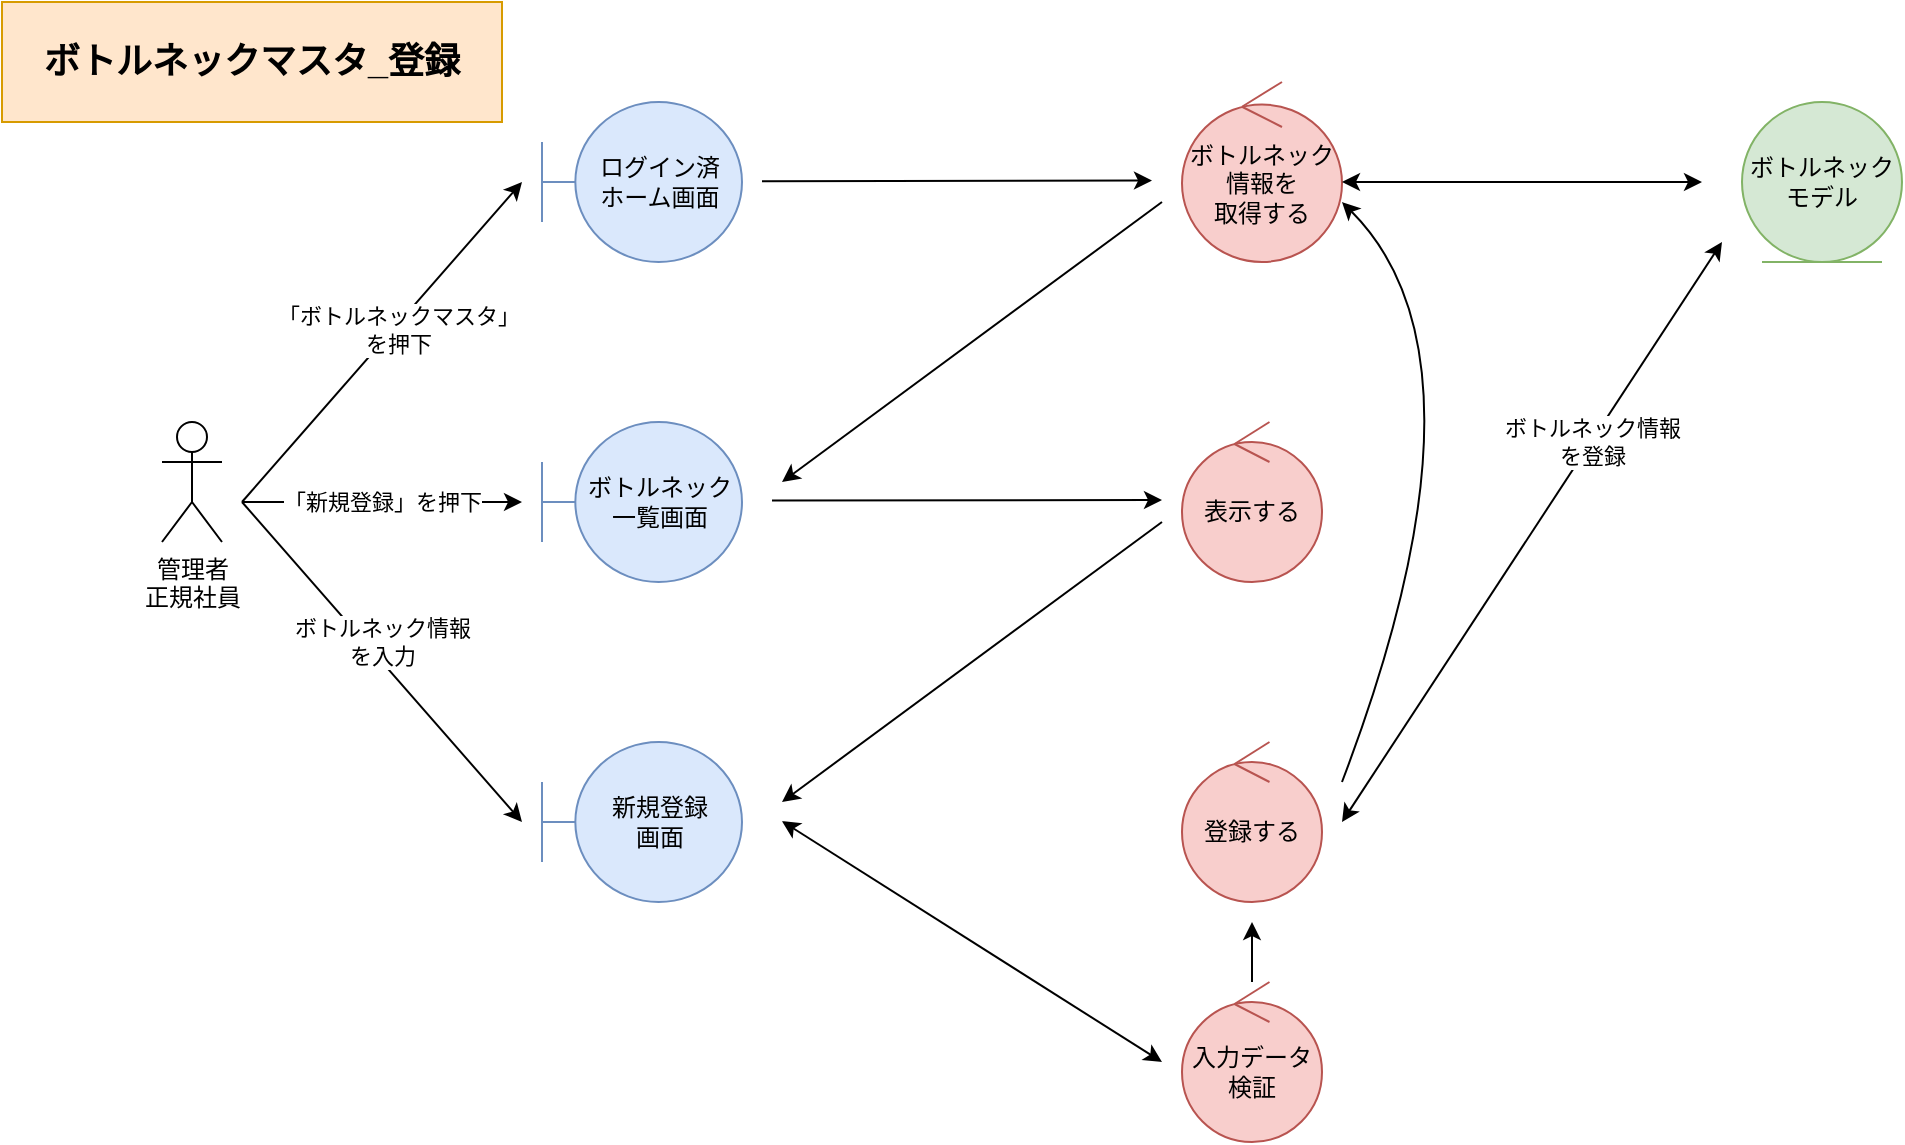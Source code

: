 <mxfile>
    <diagram id="ZfAqjgIprXz8obR3iNaF" name="*ボトルネックマスタ_登録">
        <mxGraphModel dx="1428" dy="459" grid="1" gridSize="10" guides="1" tooltips="1" connect="1" arrows="1" fold="1" page="0" pageScale="1" pageWidth="827" pageHeight="1169" math="0" shadow="0">
            <root>
                <mxCell id="0"/>
                <mxCell id="1" parent="0"/>
                <mxCell id="OsoxZK7iBsJ-Jq_3ZF_z-1" value="管理者&lt;br&gt;正規社員" style="shape=umlActor;verticalLabelPosition=bottom;verticalAlign=top;html=1;" vertex="1" parent="1">
                    <mxGeometry x="-70" y="280" width="30" height="60" as="geometry"/>
                </mxCell>
                <mxCell id="OsoxZK7iBsJ-Jq_3ZF_z-2" value="ログイン済&lt;br&gt;ホーム画面" style="shape=umlBoundary;whiteSpace=wrap;html=1;fillColor=#dae8fc;strokeColor=#6c8ebf;" vertex="1" parent="1">
                    <mxGeometry x="120" y="120" width="100" height="80" as="geometry"/>
                </mxCell>
                <mxCell id="OsoxZK7iBsJ-Jq_3ZF_z-3" value="ボトルネック&lt;br&gt;一覧画面" style="shape=umlBoundary;whiteSpace=wrap;html=1;fillColor=#dae8fc;strokeColor=#6c8ebf;" vertex="1" parent="1">
                    <mxGeometry x="120" y="280" width="100" height="80" as="geometry"/>
                </mxCell>
                <mxCell id="OsoxZK7iBsJ-Jq_3ZF_z-4" value="新規登録&lt;br&gt;画面" style="shape=umlBoundary;whiteSpace=wrap;html=1;fillColor=#dae8fc;strokeColor=#6c8ebf;" vertex="1" parent="1">
                    <mxGeometry x="120" y="440" width="100" height="80" as="geometry"/>
                </mxCell>
                <mxCell id="OsoxZK7iBsJ-Jq_3ZF_z-5" value="ボトルネック&lt;br&gt;情報を&lt;br&gt;取得する" style="ellipse;shape=umlControl;whiteSpace=wrap;html=1;fillColor=#f8cecc;strokeColor=#b85450;" vertex="1" parent="1">
                    <mxGeometry x="440" y="110" width="80" height="90" as="geometry"/>
                </mxCell>
                <mxCell id="OsoxZK7iBsJ-Jq_3ZF_z-6" value="ボトルネック&lt;br&gt;モデル" style="ellipse;shape=umlEntity;whiteSpace=wrap;html=1;fillColor=#d5e8d4;strokeColor=#82b366;" vertex="1" parent="1">
                    <mxGeometry x="720" y="120" width="80" height="80" as="geometry"/>
                </mxCell>
                <mxCell id="OsoxZK7iBsJ-Jq_3ZF_z-7" value="表示する" style="ellipse;shape=umlControl;whiteSpace=wrap;html=1;fillColor=#f8cecc;strokeColor=#b85450;" vertex="1" parent="1">
                    <mxGeometry x="440" y="280" width="70" height="80" as="geometry"/>
                </mxCell>
                <mxCell id="OsoxZK7iBsJ-Jq_3ZF_z-8" value="" style="endArrow=classic;html=1;rounded=0;" edge="1" parent="1">
                    <mxGeometry width="50" height="50" relative="1" as="geometry">
                        <mxPoint x="235" y="319.29" as="sourcePoint"/>
                        <mxPoint x="430" y="319" as="targetPoint"/>
                    </mxGeometry>
                </mxCell>
                <mxCell id="OsoxZK7iBsJ-Jq_3ZF_z-9" value="" style="endArrow=classic;html=1;rounded=0;" edge="1" parent="1">
                    <mxGeometry width="50" height="50" relative="1" as="geometry">
                        <mxPoint x="-30" y="320" as="sourcePoint"/>
                        <mxPoint x="110" y="160" as="targetPoint"/>
                    </mxGeometry>
                </mxCell>
                <mxCell id="OsoxZK7iBsJ-Jq_3ZF_z-10" value="「ボトルネックマスタ」&lt;br&gt;を押下" style="edgeLabel;html=1;align=center;verticalAlign=middle;resizable=0;points=[];" vertex="1" connectable="0" parent="OsoxZK7iBsJ-Jq_3ZF_z-9">
                    <mxGeometry x="0.212" y="-2" relative="1" as="geometry">
                        <mxPoint x="-9" y="10" as="offset"/>
                    </mxGeometry>
                </mxCell>
                <mxCell id="OsoxZK7iBsJ-Jq_3ZF_z-11" value="" style="endArrow=classic;html=1;rounded=0;" edge="1" parent="1">
                    <mxGeometry width="50" height="50" relative="1" as="geometry">
                        <mxPoint x="-30" y="320" as="sourcePoint"/>
                        <mxPoint x="110" y="480" as="targetPoint"/>
                    </mxGeometry>
                </mxCell>
                <mxCell id="OsoxZK7iBsJ-Jq_3ZF_z-12" value="ボトルネック情報&lt;br&gt;を入力" style="edgeLabel;html=1;align=center;verticalAlign=middle;resizable=0;points=[];" vertex="1" connectable="0" parent="OsoxZK7iBsJ-Jq_3ZF_z-11">
                    <mxGeometry x="-0.227" y="-2" relative="1" as="geometry">
                        <mxPoint x="17" y="7" as="offset"/>
                    </mxGeometry>
                </mxCell>
                <mxCell id="OsoxZK7iBsJ-Jq_3ZF_z-13" value="" style="endArrow=classic;html=1;rounded=0;" edge="1" parent="1">
                    <mxGeometry width="50" height="50" relative="1" as="geometry">
                        <mxPoint x="-30" y="320" as="sourcePoint"/>
                        <mxPoint x="110" y="320" as="targetPoint"/>
                    </mxGeometry>
                </mxCell>
                <mxCell id="OsoxZK7iBsJ-Jq_3ZF_z-14" value="「新規登録」を押下" style="edgeLabel;html=1;align=center;verticalAlign=middle;resizable=0;points=[];" vertex="1" connectable="0" parent="OsoxZK7iBsJ-Jq_3ZF_z-13">
                    <mxGeometry x="-0.341" y="-4" relative="1" as="geometry">
                        <mxPoint x="24" y="-4" as="offset"/>
                    </mxGeometry>
                </mxCell>
                <mxCell id="OsoxZK7iBsJ-Jq_3ZF_z-15" value="" style="endArrow=classic;html=1;rounded=0;startArrow=classic;startFill=1;" edge="1" parent="1">
                    <mxGeometry width="50" height="50" relative="1" as="geometry">
                        <mxPoint x="520" y="160" as="sourcePoint"/>
                        <mxPoint x="700" y="160" as="targetPoint"/>
                    </mxGeometry>
                </mxCell>
                <mxCell id="OsoxZK7iBsJ-Jq_3ZF_z-16" value="" style="endArrow=classic;html=1;rounded=0;" edge="1" parent="1">
                    <mxGeometry width="50" height="50" relative="1" as="geometry">
                        <mxPoint x="230" y="159.58" as="sourcePoint"/>
                        <mxPoint x="425" y="159.29" as="targetPoint"/>
                    </mxGeometry>
                </mxCell>
                <mxCell id="OsoxZK7iBsJ-Jq_3ZF_z-17" value="" style="endArrow=classic;html=1;rounded=0;" edge="1" parent="1">
                    <mxGeometry width="50" height="50" relative="1" as="geometry">
                        <mxPoint x="430" y="170" as="sourcePoint"/>
                        <mxPoint x="240" y="310" as="targetPoint"/>
                    </mxGeometry>
                </mxCell>
                <mxCell id="OsoxZK7iBsJ-Jq_3ZF_z-18" value="" style="endArrow=classic;html=1;rounded=0;" edge="1" parent="1">
                    <mxGeometry width="50" height="50" relative="1" as="geometry">
                        <mxPoint x="430" y="330" as="sourcePoint"/>
                        <mxPoint x="240" y="470" as="targetPoint"/>
                    </mxGeometry>
                </mxCell>
                <mxCell id="OsoxZK7iBsJ-Jq_3ZF_z-19" value="" style="endArrow=classic;html=1;rounded=0;startArrow=classic;startFill=1;" edge="1" parent="1">
                    <mxGeometry width="50" height="50" relative="1" as="geometry">
                        <mxPoint x="240" y="479.58" as="sourcePoint"/>
                        <mxPoint x="430" y="600" as="targetPoint"/>
                    </mxGeometry>
                </mxCell>
                <mxCell id="OsoxZK7iBsJ-Jq_3ZF_z-20" value="" style="endArrow=classic;html=1;rounded=0;startArrow=classic;startFill=1;" edge="1" parent="1">
                    <mxGeometry width="50" height="50" relative="1" as="geometry">
                        <mxPoint x="520" y="480" as="sourcePoint"/>
                        <mxPoint x="710" y="190" as="targetPoint"/>
                    </mxGeometry>
                </mxCell>
                <mxCell id="OsoxZK7iBsJ-Jq_3ZF_z-21" value="ボトルネック情報&lt;br&gt;を登録" style="edgeLabel;html=1;align=center;verticalAlign=middle;resizable=0;points=[];" vertex="1" connectable="0" parent="OsoxZK7iBsJ-Jq_3ZF_z-20">
                    <mxGeometry x="0.318" y="-1" relative="1" as="geometry">
                        <mxPoint x="-1" as="offset"/>
                    </mxGeometry>
                </mxCell>
                <mxCell id="OsoxZK7iBsJ-Jq_3ZF_z-22" value="ボトルネックマスタ_登録" style="rounded=0;whiteSpace=wrap;html=1;fillColor=#ffe6cc;strokeColor=#d79b00;fontStyle=1;fontSize=18;" vertex="1" parent="1">
                    <mxGeometry x="-150" y="70" width="250" height="60" as="geometry"/>
                </mxCell>
                <mxCell id="OsoxZK7iBsJ-Jq_3ZF_z-23" value="入力データ検証" style="ellipse;shape=umlControl;whiteSpace=wrap;html=1;fillColor=#f8cecc;strokeColor=#b85450;" vertex="1" parent="1">
                    <mxGeometry x="440" y="560" width="70" height="80" as="geometry"/>
                </mxCell>
                <mxCell id="OsoxZK7iBsJ-Jq_3ZF_z-24" value="登録する" style="ellipse;shape=umlControl;whiteSpace=wrap;html=1;fillColor=#f8cecc;strokeColor=#b85450;" vertex="1" parent="1">
                    <mxGeometry x="440" y="440" width="70" height="80" as="geometry"/>
                </mxCell>
                <mxCell id="OsoxZK7iBsJ-Jq_3ZF_z-25" value="" style="endArrow=classic;html=1;rounded=0;" edge="1" parent="1" source="OsoxZK7iBsJ-Jq_3ZF_z-23">
                    <mxGeometry width="50" height="50" relative="1" as="geometry">
                        <mxPoint x="475" y="550" as="sourcePoint"/>
                        <mxPoint x="475" y="530" as="targetPoint"/>
                    </mxGeometry>
                </mxCell>
                <mxCell id="OsoxZK7iBsJ-Jq_3ZF_z-26" value="" style="curved=1;endArrow=classic;html=1;rounded=0;" edge="1" parent="1">
                    <mxGeometry width="50" height="50" relative="1" as="geometry">
                        <mxPoint x="520" y="460" as="sourcePoint"/>
                        <mxPoint x="520" y="170" as="targetPoint"/>
                        <Array as="points">
                            <mxPoint x="600" y="250"/>
                        </Array>
                    </mxGeometry>
                </mxCell>
            </root>
        </mxGraphModel>
    </diagram>
    <diagram name="*ボトルネックマスタ_参照" id="51jvoeVAOOU93NOwMk4s">
        <mxGraphModel dx="1428" dy="459" grid="1" gridSize="10" guides="1" tooltips="1" connect="1" arrows="1" fold="1" page="0" pageScale="1" pageWidth="827" pageHeight="1169" math="0" shadow="0">
            <root>
                <mxCell id="xLGzg63mB8Dj9gTOUTyu-0"/>
                <mxCell id="xLGzg63mB8Dj9gTOUTyu-1" parent="xLGzg63mB8Dj9gTOUTyu-0"/>
                <mxCell id="W3s7HI0xKzoNgR-u1J_f-0" value="ログイン済&lt;br&gt;ホーム画面" style="shape=umlBoundary;whiteSpace=wrap;html=1;fillColor=#dae8fc;strokeColor=#6c8ebf;" parent="xLGzg63mB8Dj9gTOUTyu-1" vertex="1">
                    <mxGeometry x="120" y="120" width="100" height="80" as="geometry"/>
                </mxCell>
                <mxCell id="W3s7HI0xKzoNgR-u1J_f-1" value="詳細画面" style="shape=umlBoundary;whiteSpace=wrap;html=1;fillColor=#dae8fc;strokeColor=#6c8ebf;" parent="xLGzg63mB8Dj9gTOUTyu-1" vertex="1">
                    <mxGeometry x="120" y="440" width="100" height="80" as="geometry"/>
                </mxCell>
                <mxCell id="W3s7HI0xKzoNgR-u1J_f-2" value="ボトルネック&lt;br&gt;モデル" style="ellipse;shape=umlEntity;whiteSpace=wrap;html=1;fillColor=#d5e8d4;strokeColor=#82b366;" parent="xLGzg63mB8Dj9gTOUTyu-1" vertex="1">
                    <mxGeometry x="720" y="200" width="80" height="80" as="geometry"/>
                </mxCell>
                <mxCell id="W3s7HI0xKzoNgR-u1J_f-3" value="表示する" style="ellipse;shape=umlControl;whiteSpace=wrap;html=1;fillColor=#f8cecc;strokeColor=#b85450;" parent="xLGzg63mB8Dj9gTOUTyu-1" vertex="1">
                    <mxGeometry x="440" y="280" width="70" height="80" as="geometry"/>
                </mxCell>
                <mxCell id="W3s7HI0xKzoNgR-u1J_f-4" value="" style="endArrow=classic;html=1;rounded=0;" parent="xLGzg63mB8Dj9gTOUTyu-1" edge="1">
                    <mxGeometry width="50" height="50" relative="1" as="geometry">
                        <mxPoint x="240" y="159.17" as="sourcePoint"/>
                        <mxPoint x="430" y="159.0" as="targetPoint"/>
                    </mxGeometry>
                </mxCell>
                <mxCell id="W3s7HI0xKzoNgR-u1J_f-5" value="" style="endArrow=classic;html=1;rounded=0;startArrow=classic;startFill=1;" parent="xLGzg63mB8Dj9gTOUTyu-1" edge="1">
                    <mxGeometry width="50" height="50" relative="1" as="geometry">
                        <mxPoint x="520" y="160.0" as="sourcePoint"/>
                        <mxPoint x="710.0" y="240" as="targetPoint"/>
                    </mxGeometry>
                </mxCell>
                <mxCell id="W3s7HI0xKzoNgR-u1J_f-6" value="" style="endArrow=none;html=1;rounded=0;jumpStyle=none;startArrow=classic;startFill=1;endFill=0;" parent="xLGzg63mB8Dj9gTOUTyu-1" edge="1">
                    <mxGeometry width="50" height="50" relative="1" as="geometry">
                        <mxPoint x="430" y="320" as="sourcePoint"/>
                        <mxPoint x="240" y="320" as="targetPoint"/>
                    </mxGeometry>
                </mxCell>
                <mxCell id="W3s7HI0xKzoNgR-u1J_f-7" value="" style="endArrow=classic;html=1;rounded=0;" parent="xLGzg63mB8Dj9gTOUTyu-1" edge="1">
                    <mxGeometry width="50" height="50" relative="1" as="geometry">
                        <mxPoint x="430" y="170" as="sourcePoint"/>
                        <mxPoint x="240" y="310" as="targetPoint"/>
                    </mxGeometry>
                </mxCell>
                <mxCell id="W3s7HI0xKzoNgR-u1J_f-8" value="" style="endArrow=none;html=1;rounded=0;jumpStyle=none;startArrow=classic;startFill=1;endFill=0;" parent="xLGzg63mB8Dj9gTOUTyu-1" edge="1">
                    <mxGeometry width="50" height="50" relative="1" as="geometry">
                        <mxPoint x="240" y="480" as="sourcePoint"/>
                        <mxPoint x="430" y="330" as="targetPoint"/>
                    </mxGeometry>
                </mxCell>
                <mxCell id="W3s7HI0xKzoNgR-u1J_f-9" value="ベンチマーク&lt;br&gt;情報一覧画面" style="shape=umlBoundary;whiteSpace=wrap;html=1;fillColor=#dae8fc;strokeColor=#6c8ebf;" parent="xLGzg63mB8Dj9gTOUTyu-1" vertex="1">
                    <mxGeometry x="120" y="280" width="100" height="80" as="geometry"/>
                </mxCell>
                <mxCell id="W3s7HI0xKzoNgR-u1J_f-10" value="ボトルネック&lt;br&gt;情報を&lt;br&gt;取得する" style="ellipse;shape=umlControl;whiteSpace=wrap;html=1;fillColor=#f8cecc;strokeColor=#b85450;" parent="xLGzg63mB8Dj9gTOUTyu-1" vertex="1">
                    <mxGeometry x="440" y="110" width="80" height="90" as="geometry"/>
                </mxCell>
                <mxCell id="W3s7HI0xKzoNgR-u1J_f-11" value="ボトルネックマスタ_参照" style="rounded=0;whiteSpace=wrap;html=1;fillColor=#ffe6cc;strokeColor=#d79b00;fontStyle=1;fontSize=18;" parent="xLGzg63mB8Dj9gTOUTyu-1" vertex="1">
                    <mxGeometry x="-159" y="77" width="250" height="60" as="geometry"/>
                </mxCell>
                <mxCell id="W3s7HI0xKzoNgR-u1J_f-12" value="管理者&lt;br&gt;正規社員" style="shape=umlActor;verticalLabelPosition=bottom;verticalAlign=top;html=1;" parent="xLGzg63mB8Dj9gTOUTyu-1" vertex="1">
                    <mxGeometry x="-70" y="280" width="30" height="60" as="geometry"/>
                </mxCell>
                <mxCell id="W3s7HI0xKzoNgR-u1J_f-13" value="" style="endArrow=classic;html=1;rounded=0;" parent="xLGzg63mB8Dj9gTOUTyu-1" edge="1">
                    <mxGeometry width="50" height="50" relative="1" as="geometry">
                        <mxPoint x="-30" y="320" as="sourcePoint"/>
                        <mxPoint x="110" y="160" as="targetPoint"/>
                    </mxGeometry>
                </mxCell>
                <mxCell id="W3s7HI0xKzoNgR-u1J_f-15" value="" style="endArrow=classic;html=1;rounded=0;" parent="xLGzg63mB8Dj9gTOUTyu-1" edge="1">
                    <mxGeometry width="50" height="50" relative="1" as="geometry">
                        <mxPoint x="-30" y="320" as="sourcePoint"/>
                        <mxPoint x="110" y="480" as="targetPoint"/>
                    </mxGeometry>
                </mxCell>
                <mxCell id="W3s7HI0xKzoNgR-u1J_f-16" value="" style="endArrow=classic;html=1;rounded=0;" parent="xLGzg63mB8Dj9gTOUTyu-1" edge="1">
                    <mxGeometry width="50" height="50" relative="1" as="geometry">
                        <mxPoint x="-30" y="320" as="sourcePoint"/>
                        <mxPoint x="110" y="320" as="targetPoint"/>
                    </mxGeometry>
                </mxCell>
                <mxCell id="W3s7HI0xKzoNgR-u1J_f-17" value="ベンチマーク情報&lt;br&gt;を選択" style="edgeLabel;html=1;align=center;verticalAlign=middle;resizable=0;points=[];" parent="W3s7HI0xKzoNgR-u1J_f-16" vertex="1" connectable="0">
                    <mxGeometry x="0.324" y="1" relative="1" as="geometry">
                        <mxPoint x="-13" y="1" as="offset"/>
                    </mxGeometry>
                </mxCell>
                <mxCell id="W3s7HI0xKzoNgR-u1J_f-19" value="" style="endArrow=classic;html=1;rounded=0;startArrow=classic;startFill=1;" parent="xLGzg63mB8Dj9gTOUTyu-1" edge="1">
                    <mxGeometry width="50" height="50" relative="1" as="geometry">
                        <mxPoint x="520" y="160" as="sourcePoint"/>
                        <mxPoint x="710" y="240" as="targetPoint"/>
                    </mxGeometry>
                </mxCell>
                <mxCell id="ZyK_K5tscx5wD3__upGy-6" value="ボトルネック&lt;br&gt;一覧画面" style="shape=umlBoundary;whiteSpace=wrap;html=1;fillColor=#dae8fc;strokeColor=#6c8ebf;" vertex="1" parent="xLGzg63mB8Dj9gTOUTyu-1">
                    <mxGeometry x="120" y="279.87" width="100" height="80" as="geometry"/>
                </mxCell>
                <mxCell id="ZyK_K5tscx5wD3__upGy-7" value="「ボトルネックマスタ」&lt;br&gt;を押下" style="edgeLabel;html=1;align=center;verticalAlign=middle;resizable=0;points=[];" vertex="1" connectable="0" parent="xLGzg63mB8Dj9gTOUTyu-1">
                    <mxGeometry x="47.452" y="234.105" as="geometry"/>
                </mxCell>
                <mxCell id="ZyK_K5tscx5wD3__upGy-8" value="ボトルネック情報&lt;br&gt;を入力" style="edgeLabel;html=1;align=center;verticalAlign=middle;resizable=0;points=[];" vertex="1" connectable="0" parent="xLGzg63mB8Dj9gTOUTyu-1">
                    <mxGeometry x="39.492" y="389.898" as="geometry"/>
                </mxCell>
            </root>
        </mxGraphModel>
    </diagram>
    <diagram name="*ボトルネックマスタ_編集" id="tjeRAA3svHqC6jtXwj8Z">
        <mxGraphModel dx="1428" dy="459" grid="1" gridSize="10" guides="1" tooltips="1" connect="1" arrows="1" fold="1" page="0" pageScale="1" pageWidth="827" pageHeight="1169" math="0" shadow="0">
            <root>
                <mxCell id="Ggikftgo85Y8MTTUeSxJ-0"/>
                <mxCell id="Ggikftgo85Y8MTTUeSxJ-1" parent="Ggikftgo85Y8MTTUeSxJ-0"/>
                <mxCell id="x7neyK6-fn2vUHiJfY85-0" value="ログイン済&lt;br&gt;ホーム画面" style="shape=umlBoundary;whiteSpace=wrap;html=1;fillColor=#dae8fc;strokeColor=#6c8ebf;" parent="Ggikftgo85Y8MTTUeSxJ-1" vertex="1">
                    <mxGeometry x="120" y="120" width="100" height="80" as="geometry"/>
                </mxCell>
                <mxCell id="x7neyK6-fn2vUHiJfY85-1" value="詳細画面" style="shape=umlBoundary;whiteSpace=wrap;html=1;fillColor=#dae8fc;strokeColor=#6c8ebf;" parent="Ggikftgo85Y8MTTUeSxJ-1" vertex="1">
                    <mxGeometry x="120" y="440" width="100" height="80" as="geometry"/>
                </mxCell>
                <mxCell id="x7neyK6-fn2vUHiJfY85-2" value="ボトルネック&lt;br&gt;モデル" style="ellipse;shape=umlEntity;whiteSpace=wrap;html=1;fillColor=#d5e8d4;strokeColor=#82b366;" parent="Ggikftgo85Y8MTTUeSxJ-1" vertex="1">
                    <mxGeometry x="720" y="200" width="80" height="80" as="geometry"/>
                </mxCell>
                <mxCell id="x7neyK6-fn2vUHiJfY85-3" value="表示する" style="ellipse;shape=umlControl;whiteSpace=wrap;html=1;fillColor=#f8cecc;strokeColor=#b85450;" parent="Ggikftgo85Y8MTTUeSxJ-1" vertex="1">
                    <mxGeometry x="440" y="280" width="70" height="80" as="geometry"/>
                </mxCell>
                <mxCell id="x7neyK6-fn2vUHiJfY85-4" value="" style="endArrow=classic;html=1;rounded=0;" parent="Ggikftgo85Y8MTTUeSxJ-1" edge="1">
                    <mxGeometry width="50" height="50" relative="1" as="geometry">
                        <mxPoint x="240" y="159.17" as="sourcePoint"/>
                        <mxPoint x="430" y="159.0" as="targetPoint"/>
                    </mxGeometry>
                </mxCell>
                <mxCell id="x7neyK6-fn2vUHiJfY85-5" value="" style="endArrow=classic;html=1;rounded=0;startArrow=classic;startFill=1;" parent="Ggikftgo85Y8MTTUeSxJ-1" edge="1">
                    <mxGeometry width="50" height="50" relative="1" as="geometry">
                        <mxPoint x="520" y="160.0" as="sourcePoint"/>
                        <mxPoint x="710.0" y="240.0" as="targetPoint"/>
                    </mxGeometry>
                </mxCell>
                <mxCell id="x7neyK6-fn2vUHiJfY85-6" value="" style="endArrow=none;html=1;rounded=0;jumpStyle=none;startArrow=classic;startFill=1;endFill=0;" parent="Ggikftgo85Y8MTTUeSxJ-1" edge="1">
                    <mxGeometry width="50" height="50" relative="1" as="geometry">
                        <mxPoint x="430" y="320" as="sourcePoint"/>
                        <mxPoint x="240" y="320" as="targetPoint"/>
                    </mxGeometry>
                </mxCell>
                <mxCell id="x7neyK6-fn2vUHiJfY85-7" value="" style="endArrow=classic;html=1;rounded=0;" parent="Ggikftgo85Y8MTTUeSxJ-1" edge="1">
                    <mxGeometry width="50" height="50" relative="1" as="geometry">
                        <mxPoint x="430" y="170.0" as="sourcePoint"/>
                        <mxPoint x="240" y="310" as="targetPoint"/>
                    </mxGeometry>
                </mxCell>
                <mxCell id="x7neyK6-fn2vUHiJfY85-8" value="" style="endArrow=classic;html=1;rounded=0;jumpStyle=none;startArrow=classic;startFill=1;endFill=1;" parent="Ggikftgo85Y8MTTUeSxJ-1" edge="1">
                    <mxGeometry width="50" height="50" relative="1" as="geometry">
                        <mxPoint x="240" y="480" as="sourcePoint"/>
                        <mxPoint x="430" y="330" as="targetPoint"/>
                    </mxGeometry>
                </mxCell>
                <mxCell id="x7neyK6-fn2vUHiJfY85-9" value="ベンチマーク&lt;br&gt;情報一覧画面" style="shape=umlBoundary;whiteSpace=wrap;html=1;fillColor=#dae8fc;strokeColor=#6c8ebf;" parent="Ggikftgo85Y8MTTUeSxJ-1" vertex="1">
                    <mxGeometry x="120" y="280" width="100" height="80" as="geometry"/>
                </mxCell>
                <mxCell id="x7neyK6-fn2vUHiJfY85-10" value="ボトルネック情報&lt;br&gt;を取得する" style="ellipse;shape=umlControl;whiteSpace=wrap;html=1;fillColor=#f8cecc;strokeColor=#b85450;" parent="Ggikftgo85Y8MTTUeSxJ-1" vertex="1">
                    <mxGeometry x="440" y="110" width="80" height="90" as="geometry"/>
                </mxCell>
                <mxCell id="x7neyK6-fn2vUHiJfY85-11" value="編集画面" style="shape=umlBoundary;whiteSpace=wrap;html=1;fillColor=#dae8fc;strokeColor=#6c8ebf;" parent="Ggikftgo85Y8MTTUeSxJ-1" vertex="1">
                    <mxGeometry x="120" y="600" width="100" height="80" as="geometry"/>
                </mxCell>
                <mxCell id="x7neyK6-fn2vUHiJfY85-12" value="" style="endArrow=none;html=1;rounded=0;jumpStyle=none;startArrow=classic;startFill=1;endFill=0;" parent="Ggikftgo85Y8MTTUeSxJ-1" edge="1">
                    <mxGeometry width="50" height="50" relative="1" as="geometry">
                        <mxPoint x="240" y="630" as="sourcePoint"/>
                        <mxPoint x="430" y="340" as="targetPoint"/>
                    </mxGeometry>
                </mxCell>
                <mxCell id="x7neyK6-fn2vUHiJfY85-13" value="" style="endArrow=classic;html=1;rounded=0;" parent="Ggikftgo85Y8MTTUeSxJ-1" edge="1">
                    <mxGeometry width="50" height="50" relative="1" as="geometry">
                        <mxPoint x="-30" y="320" as="sourcePoint"/>
                        <mxPoint x="110" y="640" as="targetPoint"/>
                    </mxGeometry>
                </mxCell>
                <mxCell id="x7neyK6-fn2vUHiJfY85-15" value="入力データを検証する" style="ellipse;shape=umlControl;whiteSpace=wrap;html=1;fillColor=#f8cecc;strokeColor=#b85450;" parent="Ggikftgo85Y8MTTUeSxJ-1" vertex="1">
                    <mxGeometry x="440" y="600" width="70" height="80" as="geometry"/>
                </mxCell>
                <mxCell id="x7neyK6-fn2vUHiJfY85-16" value="更新する" style="ellipse;shape=umlControl;whiteSpace=wrap;html=1;fillColor=#f8cecc;strokeColor=#b85450;" parent="Ggikftgo85Y8MTTUeSxJ-1" vertex="1">
                    <mxGeometry x="440" y="440" width="70" height="80" as="geometry"/>
                </mxCell>
                <mxCell id="x7neyK6-fn2vUHiJfY85-17" value="" style="endArrow=classic;html=1;rounded=0;jumpStyle=none;startArrow=classic;startFill=1;endFill=1;" parent="Ggikftgo85Y8MTTUeSxJ-1" edge="1">
                    <mxGeometry width="50" height="50" relative="1" as="geometry">
                        <mxPoint x="240" y="640" as="sourcePoint"/>
                        <mxPoint x="430" y="640" as="targetPoint"/>
                    </mxGeometry>
                </mxCell>
                <mxCell id="x7neyK6-fn2vUHiJfY85-18" value="" style="endArrow=none;html=1;rounded=0;jumpStyle=none;startArrow=classic;startFill=1;endFill=0;" parent="Ggikftgo85Y8MTTUeSxJ-1" edge="1">
                    <mxGeometry width="50" height="50" relative="1" as="geometry">
                        <mxPoint x="475" y="530" as="sourcePoint"/>
                        <mxPoint x="475" y="590" as="targetPoint"/>
                    </mxGeometry>
                </mxCell>
                <mxCell id="x7neyK6-fn2vUHiJfY85-19" value="" style="endArrow=classic;html=1;rounded=0;jumpStyle=none;startArrow=classic;startFill=1;endFill=1;" parent="Ggikftgo85Y8MTTUeSxJ-1" edge="1">
                    <mxGeometry width="50" height="50" relative="1" as="geometry">
                        <mxPoint x="710" y="250" as="sourcePoint"/>
                        <mxPoint x="520" y="480" as="targetPoint"/>
                    </mxGeometry>
                </mxCell>
                <mxCell id="x7neyK6-fn2vUHiJfY85-20" value="ボトルネック情報&lt;br&gt;を更新" style="edgeLabel;html=1;align=center;verticalAlign=middle;resizable=0;points=[];" parent="x7neyK6-fn2vUHiJfY85-19" vertex="1" connectable="0">
                    <mxGeometry x="-0.216" y="4" relative="1" as="geometry">
                        <mxPoint x="-1" as="offset"/>
                    </mxGeometry>
                </mxCell>
                <mxCell id="x7neyK6-fn2vUHiJfY85-21" value="" style="endArrow=classic;html=1;rounded=0;jumpStyle=arc;" parent="Ggikftgo85Y8MTTUeSxJ-1" edge="1">
                    <mxGeometry width="50" height="50" relative="1" as="geometry">
                        <mxPoint x="430" y="180" as="sourcePoint"/>
                        <mxPoint x="240" y="470" as="targetPoint"/>
                    </mxGeometry>
                </mxCell>
                <mxCell id="x7neyK6-fn2vUHiJfY85-22" value="ボトルネックマスタ_編集" style="rounded=0;whiteSpace=wrap;html=1;fillColor=#ffe6cc;strokeColor=#d79b00;fontStyle=1;fontSize=18;" parent="Ggikftgo85Y8MTTUeSxJ-1" vertex="1">
                    <mxGeometry x="-160" y="60" width="250" height="60" as="geometry"/>
                </mxCell>
                <mxCell id="x7neyK6-fn2vUHiJfY85-23" value="管理者&lt;br&gt;正規社員" style="shape=umlActor;verticalLabelPosition=bottom;verticalAlign=top;html=1;" parent="Ggikftgo85Y8MTTUeSxJ-1" vertex="1">
                    <mxGeometry x="-70" y="280" width="30" height="60" as="geometry"/>
                </mxCell>
                <mxCell id="x7neyK6-fn2vUHiJfY85-24" value="" style="endArrow=classic;html=1;rounded=0;" parent="Ggikftgo85Y8MTTUeSxJ-1" edge="1">
                    <mxGeometry width="50" height="50" relative="1" as="geometry">
                        <mxPoint x="-30" y="320" as="sourcePoint"/>
                        <mxPoint x="110" y="160" as="targetPoint"/>
                    </mxGeometry>
                </mxCell>
                <mxCell id="x7neyK6-fn2vUHiJfY85-26" value="" style="endArrow=classic;html=1;rounded=0;" parent="Ggikftgo85Y8MTTUeSxJ-1" edge="1">
                    <mxGeometry width="50" height="50" relative="1" as="geometry">
                        <mxPoint x="-30" y="320" as="sourcePoint"/>
                        <mxPoint x="110" y="480" as="targetPoint"/>
                    </mxGeometry>
                </mxCell>
                <mxCell id="x7neyK6-fn2vUHiJfY85-27" value="「編集」を押下" style="edgeLabel;html=1;align=center;verticalAlign=middle;resizable=0;points=[];" parent="x7neyK6-fn2vUHiJfY85-26" vertex="1" connectable="0">
                    <mxGeometry x="0.153" y="1" relative="1" as="geometry">
                        <mxPoint x="1" as="offset"/>
                    </mxGeometry>
                </mxCell>
                <mxCell id="x7neyK6-fn2vUHiJfY85-28" value="" style="endArrow=classic;html=1;rounded=0;" parent="Ggikftgo85Y8MTTUeSxJ-1" edge="1">
                    <mxGeometry width="50" height="50" relative="1" as="geometry">
                        <mxPoint x="-30" y="320" as="sourcePoint"/>
                        <mxPoint x="110" y="320" as="targetPoint"/>
                    </mxGeometry>
                </mxCell>
                <mxCell id="x7neyK6-fn2vUHiJfY85-29" value="ボトルネック情報&lt;br&gt;を選択" style="edgeLabel;html=1;align=center;verticalAlign=middle;resizable=0;points=[];" parent="x7neyK6-fn2vUHiJfY85-28" vertex="1" connectable="0">
                    <mxGeometry x="0.548" y="-1" relative="1" as="geometry">
                        <mxPoint x="-38" y="-1" as="offset"/>
                    </mxGeometry>
                </mxCell>
                <mxCell id="x7neyK6-fn2vUHiJfY85-30" value="" style="curved=1;endArrow=classic;html=1;rounded=0;" parent="Ggikftgo85Y8MTTUeSxJ-1" edge="1">
                    <mxGeometry width="50" height="50" relative="1" as="geometry">
                        <mxPoint x="520" y="460" as="sourcePoint"/>
                        <mxPoint x="520" y="170" as="targetPoint"/>
                        <Array as="points">
                            <mxPoint x="600" y="250"/>
                        </Array>
                    </mxGeometry>
                </mxCell>
                <mxCell id="x7neyK6-fn2vUHiJfY85-32" value="" style="endArrow=classic;html=1;rounded=0;startArrow=classic;startFill=1;" parent="Ggikftgo85Y8MTTUeSxJ-1" edge="1">
                    <mxGeometry width="50" height="50" relative="1" as="geometry">
                        <mxPoint x="520" y="160" as="sourcePoint"/>
                        <mxPoint x="710" y="240" as="targetPoint"/>
                    </mxGeometry>
                </mxCell>
                <mxCell id="KnLcznkfzEurvnosmP6W-3" value="ボトルネック&lt;br&gt;一覧画面" style="shape=umlBoundary;whiteSpace=wrap;html=1;fillColor=#dae8fc;strokeColor=#6c8ebf;" vertex="1" parent="Ggikftgo85Y8MTTUeSxJ-1">
                    <mxGeometry x="120" y="279.87" width="100" height="80" as="geometry"/>
                </mxCell>
                <mxCell id="KnLcznkfzEurvnosmP6W-4" value="「ボトルネックマスタ」&lt;br&gt;を押下" style="edgeLabel;html=1;align=center;verticalAlign=middle;resizable=0;points=[];" vertex="1" connectable="0" parent="Ggikftgo85Y8MTTUeSxJ-1">
                    <mxGeometry x="47.452" y="234.105" as="geometry"/>
                </mxCell>
                <mxCell id="KnLcznkfzEurvnosmP6W-5" value="ボトルネック情報&lt;br&gt;を入力" style="edgeLabel;html=1;align=center;verticalAlign=middle;resizable=0;points=[];" vertex="1" connectable="0" parent="Ggikftgo85Y8MTTUeSxJ-1">
                    <mxGeometry x="39.492" y="389.898" as="geometry">
                        <mxPoint x="20" y="131" as="offset"/>
                    </mxGeometry>
                </mxCell>
            </root>
        </mxGraphModel>
    </diagram>
    <diagram name="*ボトルネックマスタ_削除" id="8xSgPIeDdL2duc1b9KSj">
        <mxGraphModel dx="1428" dy="459" grid="1" gridSize="10" guides="1" tooltips="1" connect="1" arrows="1" fold="1" page="0" pageScale="1" pageWidth="827" pageHeight="1169" math="0" shadow="0">
            <root>
                <mxCell id="2YAb4AV9WROivaMRSA2u-0"/>
                <mxCell id="2YAb4AV9WROivaMRSA2u-1" parent="2YAb4AV9WROivaMRSA2u-0"/>
                <mxCell id="OePwCM_2csQdwaXa9fcp-0" value="ログイン済&lt;br&gt;ホーム画面" style="shape=umlBoundary;whiteSpace=wrap;html=1;fillColor=#dae8fc;strokeColor=#6c8ebf;" parent="2YAb4AV9WROivaMRSA2u-1" vertex="1">
                    <mxGeometry x="120" y="120" width="100" height="80" as="geometry"/>
                </mxCell>
                <mxCell id="OePwCM_2csQdwaXa9fcp-1" value="詳細画面" style="shape=umlBoundary;whiteSpace=wrap;html=1;fillColor=#dae8fc;strokeColor=#6c8ebf;" parent="2YAb4AV9WROivaMRSA2u-1" vertex="1">
                    <mxGeometry x="120" y="440" width="100" height="80" as="geometry"/>
                </mxCell>
                <mxCell id="OePwCM_2csQdwaXa9fcp-2" value="ボトルネック&lt;br&gt;モデル" style="ellipse;shape=umlEntity;whiteSpace=wrap;html=1;fillColor=#d5e8d4;strokeColor=#82b366;" parent="2YAb4AV9WROivaMRSA2u-1" vertex="1">
                    <mxGeometry x="720" y="200" width="80" height="80" as="geometry"/>
                </mxCell>
                <mxCell id="OePwCM_2csQdwaXa9fcp-3" value="表示する" style="ellipse;shape=umlControl;whiteSpace=wrap;html=1;fillColor=#f8cecc;strokeColor=#b85450;" parent="2YAb4AV9WROivaMRSA2u-1" vertex="1">
                    <mxGeometry x="440" y="280" width="70" height="80" as="geometry"/>
                </mxCell>
                <mxCell id="OePwCM_2csQdwaXa9fcp-4" value="" style="endArrow=classic;html=1;rounded=0;" parent="2YAb4AV9WROivaMRSA2u-1" edge="1">
                    <mxGeometry width="50" height="50" relative="1" as="geometry">
                        <mxPoint x="240" y="159.17" as="sourcePoint"/>
                        <mxPoint x="430" y="159" as="targetPoint"/>
                    </mxGeometry>
                </mxCell>
                <mxCell id="OePwCM_2csQdwaXa9fcp-5" value="" style="endArrow=classic;html=1;rounded=0;startArrow=classic;startFill=1;" parent="2YAb4AV9WROivaMRSA2u-1" edge="1">
                    <mxGeometry width="50" height="50" relative="1" as="geometry">
                        <mxPoint x="520" y="160" as="sourcePoint"/>
                        <mxPoint x="710" y="250" as="targetPoint"/>
                    </mxGeometry>
                </mxCell>
                <mxCell id="OePwCM_2csQdwaXa9fcp-6" value="" style="endArrow=none;html=1;rounded=0;jumpStyle=none;startArrow=classic;startFill=1;endFill=0;" parent="2YAb4AV9WROivaMRSA2u-1" edge="1">
                    <mxGeometry width="50" height="50" relative="1" as="geometry">
                        <mxPoint x="430" y="320" as="sourcePoint"/>
                        <mxPoint x="240" y="320" as="targetPoint"/>
                    </mxGeometry>
                </mxCell>
                <mxCell id="OePwCM_2csQdwaXa9fcp-7" value="" style="endArrow=classic;html=1;rounded=0;" parent="2YAb4AV9WROivaMRSA2u-1" edge="1">
                    <mxGeometry width="50" height="50" relative="1" as="geometry">
                        <mxPoint x="430" y="170" as="sourcePoint"/>
                        <mxPoint x="240" y="310" as="targetPoint"/>
                    </mxGeometry>
                </mxCell>
                <mxCell id="OePwCM_2csQdwaXa9fcp-8" value="" style="endArrow=none;html=1;rounded=0;jumpStyle=none;startArrow=classic;startFill=1;endFill=0;" parent="2YAb4AV9WROivaMRSA2u-1" edge="1">
                    <mxGeometry width="50" height="50" relative="1" as="geometry">
                        <mxPoint x="240" y="470" as="sourcePoint"/>
                        <mxPoint x="430" y="330" as="targetPoint"/>
                    </mxGeometry>
                </mxCell>
                <mxCell id="OePwCM_2csQdwaXa9fcp-9" value="ベンチマーク&lt;br&gt;情報一覧画面" style="shape=umlBoundary;whiteSpace=wrap;html=1;fillColor=#dae8fc;strokeColor=#6c8ebf;" parent="2YAb4AV9WROivaMRSA2u-1" vertex="1">
                    <mxGeometry x="120" y="280" width="100" height="80" as="geometry"/>
                </mxCell>
                <mxCell id="OePwCM_2csQdwaXa9fcp-10" value="ボトルネック&lt;br&gt;マスタ情報&lt;br&gt;を取得する" style="ellipse;shape=umlControl;whiteSpace=wrap;html=1;fillColor=#f8cecc;strokeColor=#b85450;" parent="2YAb4AV9WROivaMRSA2u-1" vertex="1">
                    <mxGeometry x="440" y="110" width="80" height="90" as="geometry"/>
                </mxCell>
                <mxCell id="OePwCM_2csQdwaXa9fcp-11" value="削除する" style="ellipse;shape=umlControl;whiteSpace=wrap;html=1;fillColor=#f8cecc;strokeColor=#b85450;" parent="2YAb4AV9WROivaMRSA2u-1" vertex="1">
                    <mxGeometry x="445" y="440" width="70" height="80" as="geometry"/>
                </mxCell>
                <mxCell id="OePwCM_2csQdwaXa9fcp-12" value="" style="endArrow=none;html=1;rounded=0;jumpStyle=none;startArrow=classic;startFill=1;endFill=0;" parent="2YAb4AV9WROivaMRSA2u-1" edge="1">
                    <mxGeometry width="50" height="50" relative="1" as="geometry">
                        <mxPoint x="430" y="480" as="sourcePoint"/>
                        <mxPoint x="240" y="480" as="targetPoint"/>
                    </mxGeometry>
                </mxCell>
                <mxCell id="OePwCM_2csQdwaXa9fcp-13" value="" style="endArrow=classic;html=1;rounded=0;jumpStyle=none;startArrow=classic;startFill=1;endFill=1;" parent="2YAb4AV9WROivaMRSA2u-1" edge="1">
                    <mxGeometry width="50" height="50" relative="1" as="geometry">
                        <mxPoint x="720" y="270" as="sourcePoint"/>
                        <mxPoint x="530" y="480" as="targetPoint"/>
                    </mxGeometry>
                </mxCell>
                <mxCell id="OePwCM_2csQdwaXa9fcp-14" value="ボトルネック情報&lt;br&gt;を削除" style="edgeLabel;html=1;align=center;verticalAlign=middle;resizable=0;points=[];" parent="OePwCM_2csQdwaXa9fcp-13" vertex="1" connectable="0">
                    <mxGeometry x="0.114" y="2" relative="1" as="geometry">
                        <mxPoint x="75" y="-48" as="offset"/>
                    </mxGeometry>
                </mxCell>
                <mxCell id="OePwCM_2csQdwaXa9fcp-15" value="ボトルネックマスタ_削除" style="rounded=0;whiteSpace=wrap;html=1;fillColor=#ffe6cc;strokeColor=#d79b00;fontStyle=1;fontSize=18;" parent="2YAb4AV9WROivaMRSA2u-1" vertex="1">
                    <mxGeometry x="-160" y="70" width="250" height="60" as="geometry"/>
                </mxCell>
                <mxCell id="OePwCM_2csQdwaXa9fcp-16" value="管理者&lt;br&gt;正規社員" style="shape=umlActor;verticalLabelPosition=bottom;verticalAlign=top;html=1;" parent="2YAb4AV9WROivaMRSA2u-1" vertex="1">
                    <mxGeometry x="-70" y="280" width="30" height="60" as="geometry"/>
                </mxCell>
                <mxCell id="OePwCM_2csQdwaXa9fcp-17" value="" style="endArrow=classic;html=1;rounded=0;" parent="2YAb4AV9WROivaMRSA2u-1" edge="1">
                    <mxGeometry width="50" height="50" relative="1" as="geometry">
                        <mxPoint x="-30.0" y="320" as="sourcePoint"/>
                        <mxPoint x="110" y="160.0" as="targetPoint"/>
                    </mxGeometry>
                </mxCell>
                <mxCell id="OePwCM_2csQdwaXa9fcp-18" value="「ボトルネック情報」&lt;br&gt;を押下" style="edgeLabel;html=1;align=center;verticalAlign=middle;resizable=0;points=[];" parent="OePwCM_2csQdwaXa9fcp-17" vertex="1" connectable="0">
                    <mxGeometry x="0.212" y="-2" relative="1" as="geometry">
                        <mxPoint x="-9" y="10" as="offset"/>
                    </mxGeometry>
                </mxCell>
                <mxCell id="OePwCM_2csQdwaXa9fcp-19" value="" style="endArrow=classic;html=1;rounded=0;" parent="2YAb4AV9WROivaMRSA2u-1" edge="1">
                    <mxGeometry width="50" height="50" relative="1" as="geometry">
                        <mxPoint x="-30.0" y="320" as="sourcePoint"/>
                        <mxPoint x="110" y="480" as="targetPoint"/>
                    </mxGeometry>
                </mxCell>
                <mxCell id="OePwCM_2csQdwaXa9fcp-20" value="「削除」を押下" style="edgeLabel;html=1;align=center;verticalAlign=middle;resizable=0;points=[];" parent="OePwCM_2csQdwaXa9fcp-19" vertex="1" connectable="0">
                    <mxGeometry x="0.153" y="1" relative="1" as="geometry">
                        <mxPoint x="1" as="offset"/>
                    </mxGeometry>
                </mxCell>
                <mxCell id="OePwCM_2csQdwaXa9fcp-21" value="" style="endArrow=classic;html=1;rounded=0;" parent="2YAb4AV9WROivaMRSA2u-1" edge="1">
                    <mxGeometry width="50" height="50" relative="1" as="geometry">
                        <mxPoint x="-30.0" y="320" as="sourcePoint"/>
                        <mxPoint x="110" y="320" as="targetPoint"/>
                    </mxGeometry>
                </mxCell>
                <mxCell id="OePwCM_2csQdwaXa9fcp-22" value="ボトルネック情報&lt;br&gt;を選択" style="edgeLabel;html=1;align=center;verticalAlign=middle;resizable=0;points=[];" parent="OePwCM_2csQdwaXa9fcp-21" vertex="1" connectable="0">
                    <mxGeometry x="0.548" y="-1" relative="1" as="geometry">
                        <mxPoint x="-38" y="-1" as="offset"/>
                    </mxGeometry>
                </mxCell>
                <mxCell id="OePwCM_2csQdwaXa9fcp-23" value="" style="curved=1;endArrow=classic;html=1;rounded=0;" parent="2YAb4AV9WROivaMRSA2u-1" edge="1">
                    <mxGeometry width="50" height="50" relative="1" as="geometry">
                        <mxPoint x="520" y="460" as="sourcePoint"/>
                        <mxPoint x="520" y="170.0" as="targetPoint"/>
                        <Array as="points">
                            <mxPoint x="600" y="250"/>
                        </Array>
                    </mxGeometry>
                </mxCell>
            </root>
        </mxGraphModel>
    </diagram>
</mxfile>